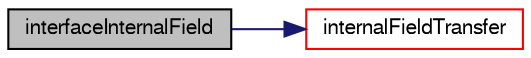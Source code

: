 digraph "interfaceInternalField"
{
  bgcolor="transparent";
  edge [fontname="FreeSans",fontsize="10",labelfontname="FreeSans",labelfontsize="10"];
  node [fontname="FreeSans",fontsize="10",shape=record];
  rankdir="LR";
  Node19 [label="interfaceInternalField",height=0.2,width=0.4,color="black", fillcolor="grey75", style="filled", fontcolor="black"];
  Node19 -> Node20 [color="midnightblue",fontsize="10",style="solid",fontname="FreeSans"];
  Node20 [label="internalFieldTransfer",height=0.2,width=0.4,color="red",URL="$a22858.html#ad05b703ae05eacb09fd29d99f8e0edca",tooltip="Return neighbour field. "];
}
